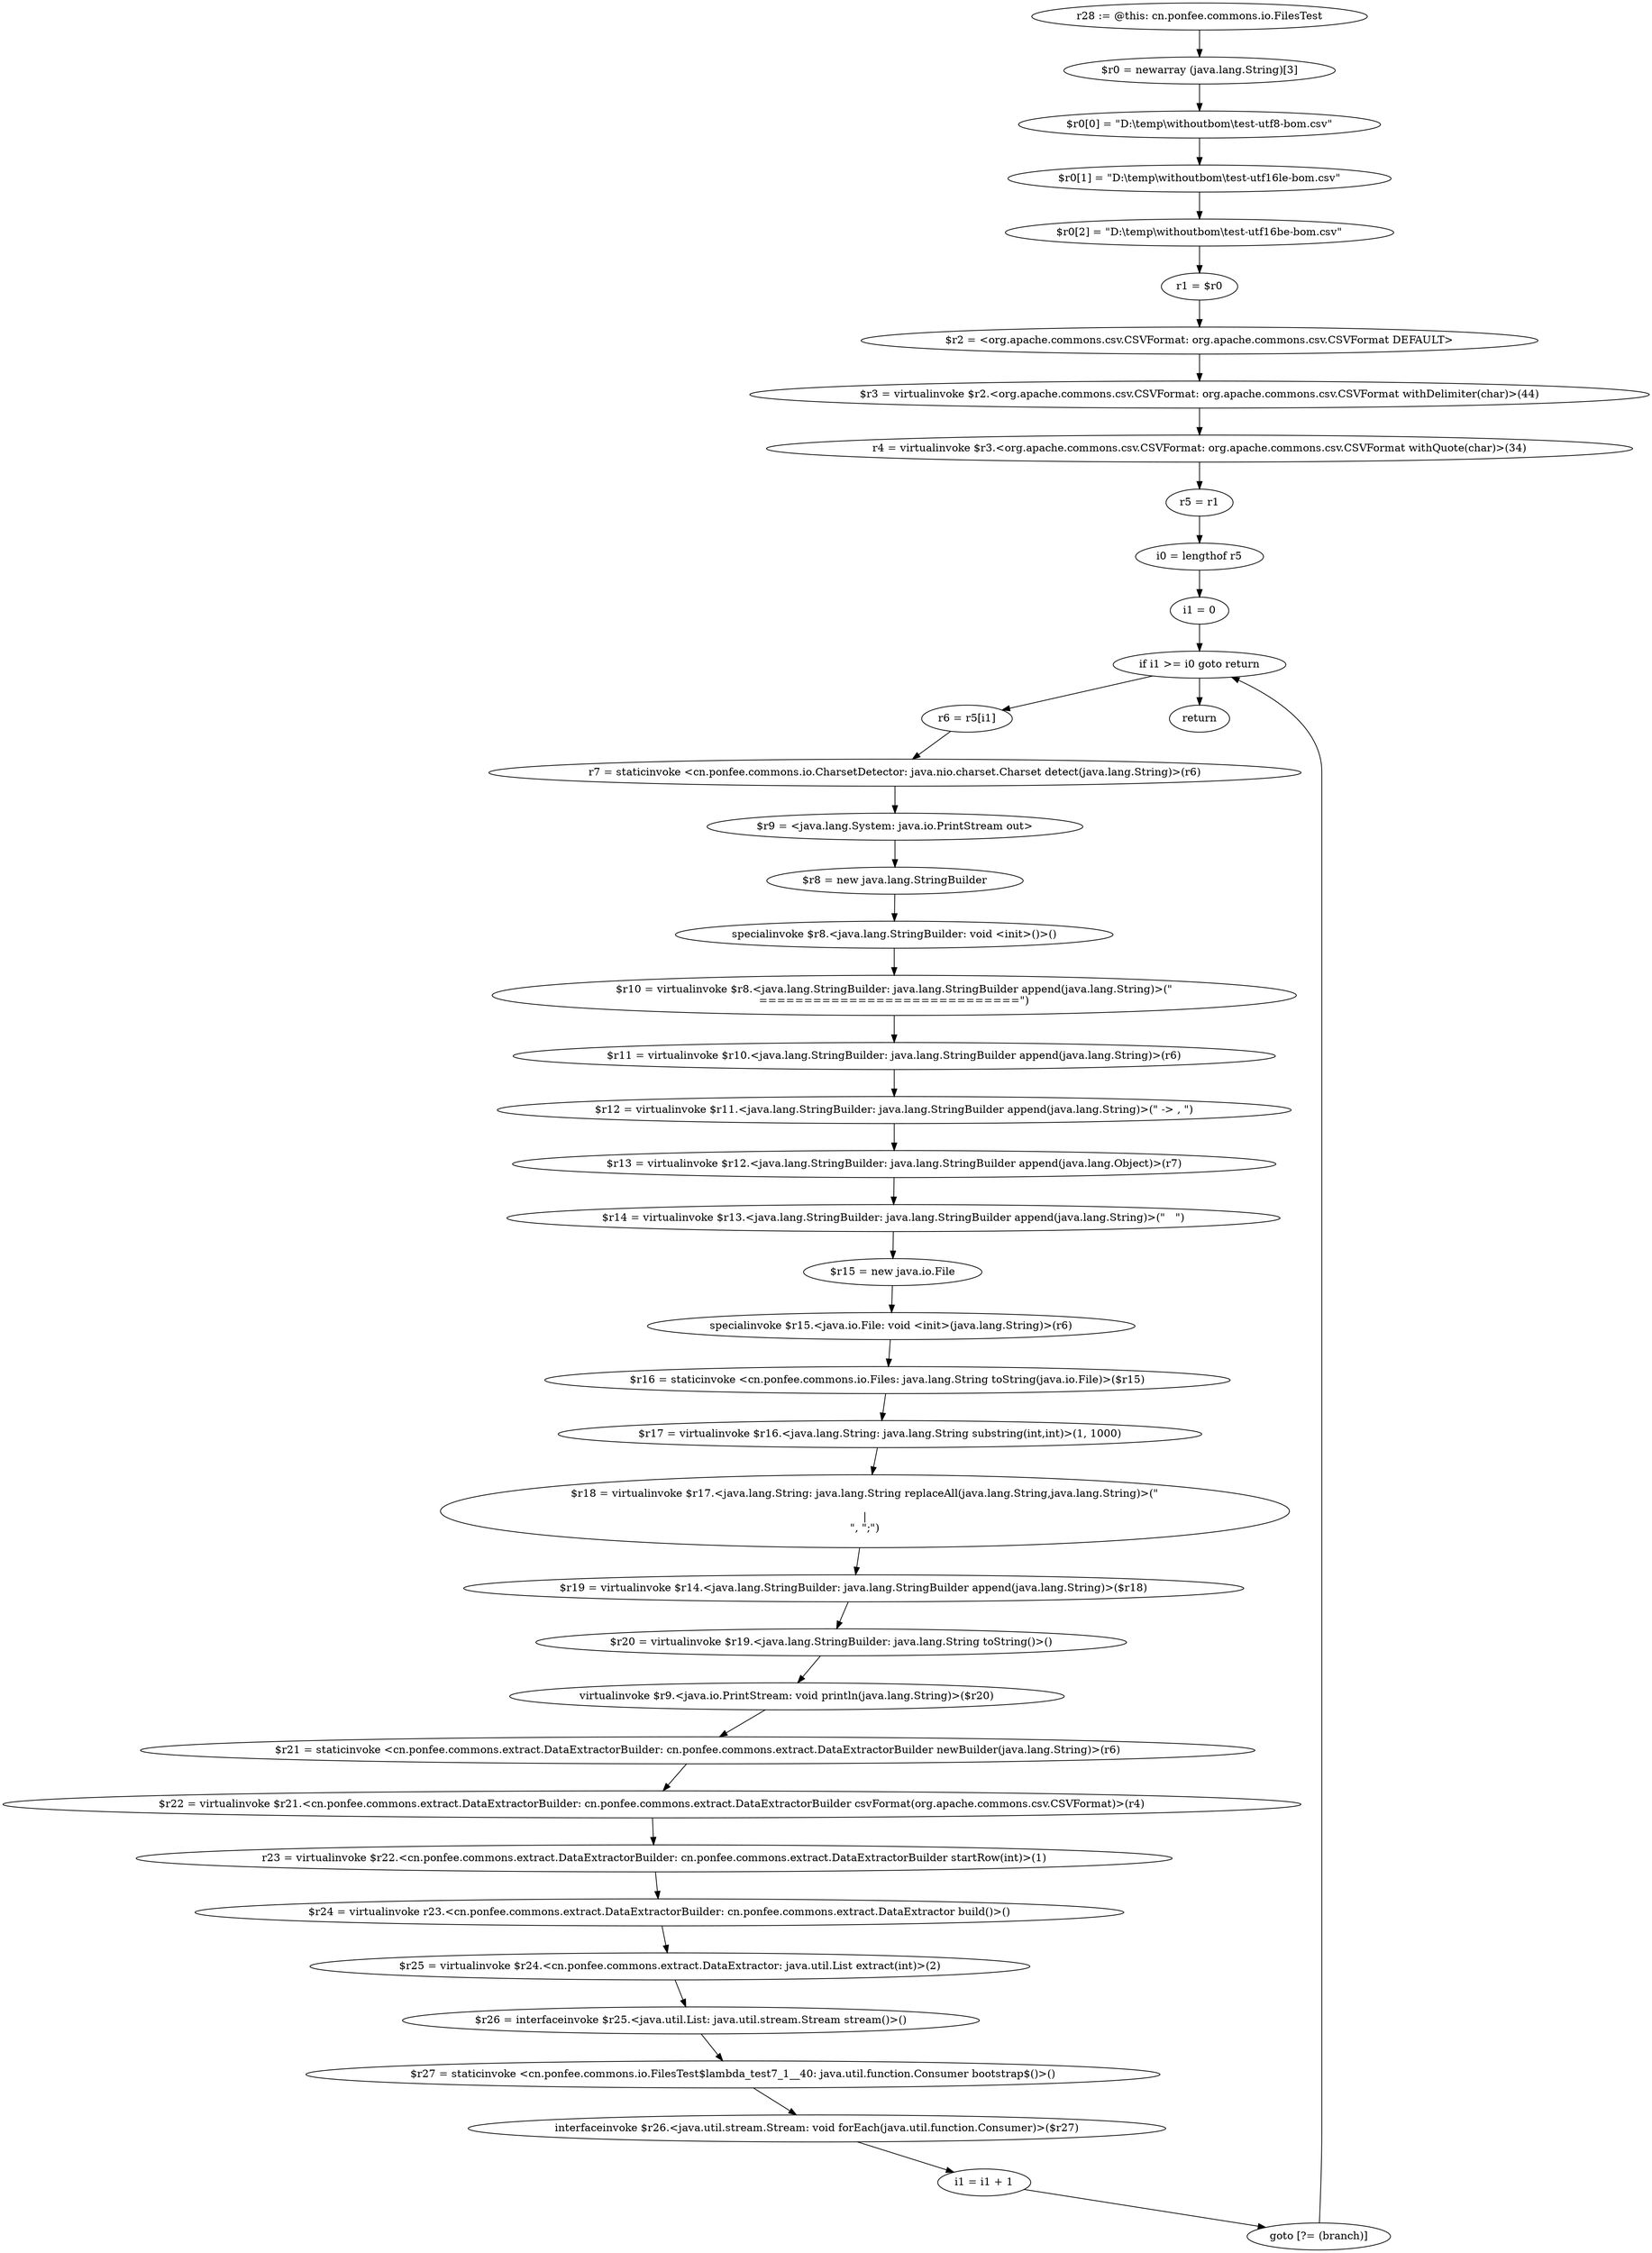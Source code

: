 digraph "unitGraph" {
    "r28 := @this: cn.ponfee.commons.io.FilesTest"
    "$r0 = newarray (java.lang.String)[3]"
    "$r0[0] = \"D:\\temp\\withoutbom\\test-utf8-bom.csv\""
    "$r0[1] = \"D:\\temp\\withoutbom\\test-utf16le-bom.csv\""
    "$r0[2] = \"D:\\temp\\withoutbom\\test-utf16be-bom.csv\""
    "r1 = $r0"
    "$r2 = <org.apache.commons.csv.CSVFormat: org.apache.commons.csv.CSVFormat DEFAULT>"
    "$r3 = virtualinvoke $r2.<org.apache.commons.csv.CSVFormat: org.apache.commons.csv.CSVFormat withDelimiter(char)>(44)"
    "r4 = virtualinvoke $r3.<org.apache.commons.csv.CSVFormat: org.apache.commons.csv.CSVFormat withQuote(char)>(34)"
    "r5 = r1"
    "i0 = lengthof r5"
    "i1 = 0"
    "if i1 >= i0 goto return"
    "r6 = r5[i1]"
    "r7 = staticinvoke <cn.ponfee.commons.io.CharsetDetector: java.nio.charset.Charset detect(java.lang.String)>(r6)"
    "$r9 = <java.lang.System: java.io.PrintStream out>"
    "$r8 = new java.lang.StringBuilder"
    "specialinvoke $r8.<java.lang.StringBuilder: void <init>()>()"
    "$r10 = virtualinvoke $r8.<java.lang.StringBuilder: java.lang.StringBuilder append(java.lang.String)>(\"\n=============================\")"
    "$r11 = virtualinvoke $r10.<java.lang.StringBuilder: java.lang.StringBuilder append(java.lang.String)>(r6)"
    "$r12 = virtualinvoke $r11.<java.lang.StringBuilder: java.lang.StringBuilder append(java.lang.String)>(\" -> , \")"
    "$r13 = virtualinvoke $r12.<java.lang.StringBuilder: java.lang.StringBuilder append(java.lang.Object)>(r7)"
    "$r14 = virtualinvoke $r13.<java.lang.StringBuilder: java.lang.StringBuilder append(java.lang.String)>(\"   \")"
    "$r15 = new java.io.File"
    "specialinvoke $r15.<java.io.File: void <init>(java.lang.String)>(r6)"
    "$r16 = staticinvoke <cn.ponfee.commons.io.Files: java.lang.String toString(java.io.File)>($r15)"
    "$r17 = virtualinvoke $r16.<java.lang.String: java.lang.String substring(int,int)>(1, 1000)"
    "$r18 = virtualinvoke $r17.<java.lang.String: java.lang.String replaceAll(java.lang.String,java.lang.String)>(\"\r\n|\n\", \";\")"
    "$r19 = virtualinvoke $r14.<java.lang.StringBuilder: java.lang.StringBuilder append(java.lang.String)>($r18)"
    "$r20 = virtualinvoke $r19.<java.lang.StringBuilder: java.lang.String toString()>()"
    "virtualinvoke $r9.<java.io.PrintStream: void println(java.lang.String)>($r20)"
    "$r21 = staticinvoke <cn.ponfee.commons.extract.DataExtractorBuilder: cn.ponfee.commons.extract.DataExtractorBuilder newBuilder(java.lang.String)>(r6)"
    "$r22 = virtualinvoke $r21.<cn.ponfee.commons.extract.DataExtractorBuilder: cn.ponfee.commons.extract.DataExtractorBuilder csvFormat(org.apache.commons.csv.CSVFormat)>(r4)"
    "r23 = virtualinvoke $r22.<cn.ponfee.commons.extract.DataExtractorBuilder: cn.ponfee.commons.extract.DataExtractorBuilder startRow(int)>(1)"
    "$r24 = virtualinvoke r23.<cn.ponfee.commons.extract.DataExtractorBuilder: cn.ponfee.commons.extract.DataExtractor build()>()"
    "$r25 = virtualinvoke $r24.<cn.ponfee.commons.extract.DataExtractor: java.util.List extract(int)>(2)"
    "$r26 = interfaceinvoke $r25.<java.util.List: java.util.stream.Stream stream()>()"
    "$r27 = staticinvoke <cn.ponfee.commons.io.FilesTest$lambda_test7_1__40: java.util.function.Consumer bootstrap$()>()"
    "interfaceinvoke $r26.<java.util.stream.Stream: void forEach(java.util.function.Consumer)>($r27)"
    "i1 = i1 + 1"
    "goto [?= (branch)]"
    "return"
    "r28 := @this: cn.ponfee.commons.io.FilesTest"->"$r0 = newarray (java.lang.String)[3]";
    "$r0 = newarray (java.lang.String)[3]"->"$r0[0] = \"D:\\temp\\withoutbom\\test-utf8-bom.csv\"";
    "$r0[0] = \"D:\\temp\\withoutbom\\test-utf8-bom.csv\""->"$r0[1] = \"D:\\temp\\withoutbom\\test-utf16le-bom.csv\"";
    "$r0[1] = \"D:\\temp\\withoutbom\\test-utf16le-bom.csv\""->"$r0[2] = \"D:\\temp\\withoutbom\\test-utf16be-bom.csv\"";
    "$r0[2] = \"D:\\temp\\withoutbom\\test-utf16be-bom.csv\""->"r1 = $r0";
    "r1 = $r0"->"$r2 = <org.apache.commons.csv.CSVFormat: org.apache.commons.csv.CSVFormat DEFAULT>";
    "$r2 = <org.apache.commons.csv.CSVFormat: org.apache.commons.csv.CSVFormat DEFAULT>"->"$r3 = virtualinvoke $r2.<org.apache.commons.csv.CSVFormat: org.apache.commons.csv.CSVFormat withDelimiter(char)>(44)";
    "$r3 = virtualinvoke $r2.<org.apache.commons.csv.CSVFormat: org.apache.commons.csv.CSVFormat withDelimiter(char)>(44)"->"r4 = virtualinvoke $r3.<org.apache.commons.csv.CSVFormat: org.apache.commons.csv.CSVFormat withQuote(char)>(34)";
    "r4 = virtualinvoke $r3.<org.apache.commons.csv.CSVFormat: org.apache.commons.csv.CSVFormat withQuote(char)>(34)"->"r5 = r1";
    "r5 = r1"->"i0 = lengthof r5";
    "i0 = lengthof r5"->"i1 = 0";
    "i1 = 0"->"if i1 >= i0 goto return";
    "if i1 >= i0 goto return"->"r6 = r5[i1]";
    "if i1 >= i0 goto return"->"return";
    "r6 = r5[i1]"->"r7 = staticinvoke <cn.ponfee.commons.io.CharsetDetector: java.nio.charset.Charset detect(java.lang.String)>(r6)";
    "r7 = staticinvoke <cn.ponfee.commons.io.CharsetDetector: java.nio.charset.Charset detect(java.lang.String)>(r6)"->"$r9 = <java.lang.System: java.io.PrintStream out>";
    "$r9 = <java.lang.System: java.io.PrintStream out>"->"$r8 = new java.lang.StringBuilder";
    "$r8 = new java.lang.StringBuilder"->"specialinvoke $r8.<java.lang.StringBuilder: void <init>()>()";
    "specialinvoke $r8.<java.lang.StringBuilder: void <init>()>()"->"$r10 = virtualinvoke $r8.<java.lang.StringBuilder: java.lang.StringBuilder append(java.lang.String)>(\"\n=============================\")";
    "$r10 = virtualinvoke $r8.<java.lang.StringBuilder: java.lang.StringBuilder append(java.lang.String)>(\"\n=============================\")"->"$r11 = virtualinvoke $r10.<java.lang.StringBuilder: java.lang.StringBuilder append(java.lang.String)>(r6)";
    "$r11 = virtualinvoke $r10.<java.lang.StringBuilder: java.lang.StringBuilder append(java.lang.String)>(r6)"->"$r12 = virtualinvoke $r11.<java.lang.StringBuilder: java.lang.StringBuilder append(java.lang.String)>(\" -> , \")";
    "$r12 = virtualinvoke $r11.<java.lang.StringBuilder: java.lang.StringBuilder append(java.lang.String)>(\" -> , \")"->"$r13 = virtualinvoke $r12.<java.lang.StringBuilder: java.lang.StringBuilder append(java.lang.Object)>(r7)";
    "$r13 = virtualinvoke $r12.<java.lang.StringBuilder: java.lang.StringBuilder append(java.lang.Object)>(r7)"->"$r14 = virtualinvoke $r13.<java.lang.StringBuilder: java.lang.StringBuilder append(java.lang.String)>(\"   \")";
    "$r14 = virtualinvoke $r13.<java.lang.StringBuilder: java.lang.StringBuilder append(java.lang.String)>(\"   \")"->"$r15 = new java.io.File";
    "$r15 = new java.io.File"->"specialinvoke $r15.<java.io.File: void <init>(java.lang.String)>(r6)";
    "specialinvoke $r15.<java.io.File: void <init>(java.lang.String)>(r6)"->"$r16 = staticinvoke <cn.ponfee.commons.io.Files: java.lang.String toString(java.io.File)>($r15)";
    "$r16 = staticinvoke <cn.ponfee.commons.io.Files: java.lang.String toString(java.io.File)>($r15)"->"$r17 = virtualinvoke $r16.<java.lang.String: java.lang.String substring(int,int)>(1, 1000)";
    "$r17 = virtualinvoke $r16.<java.lang.String: java.lang.String substring(int,int)>(1, 1000)"->"$r18 = virtualinvoke $r17.<java.lang.String: java.lang.String replaceAll(java.lang.String,java.lang.String)>(\"\r\n|\n\", \";\")";
    "$r18 = virtualinvoke $r17.<java.lang.String: java.lang.String replaceAll(java.lang.String,java.lang.String)>(\"\r\n|\n\", \";\")"->"$r19 = virtualinvoke $r14.<java.lang.StringBuilder: java.lang.StringBuilder append(java.lang.String)>($r18)";
    "$r19 = virtualinvoke $r14.<java.lang.StringBuilder: java.lang.StringBuilder append(java.lang.String)>($r18)"->"$r20 = virtualinvoke $r19.<java.lang.StringBuilder: java.lang.String toString()>()";
    "$r20 = virtualinvoke $r19.<java.lang.StringBuilder: java.lang.String toString()>()"->"virtualinvoke $r9.<java.io.PrintStream: void println(java.lang.String)>($r20)";
    "virtualinvoke $r9.<java.io.PrintStream: void println(java.lang.String)>($r20)"->"$r21 = staticinvoke <cn.ponfee.commons.extract.DataExtractorBuilder: cn.ponfee.commons.extract.DataExtractorBuilder newBuilder(java.lang.String)>(r6)";
    "$r21 = staticinvoke <cn.ponfee.commons.extract.DataExtractorBuilder: cn.ponfee.commons.extract.DataExtractorBuilder newBuilder(java.lang.String)>(r6)"->"$r22 = virtualinvoke $r21.<cn.ponfee.commons.extract.DataExtractorBuilder: cn.ponfee.commons.extract.DataExtractorBuilder csvFormat(org.apache.commons.csv.CSVFormat)>(r4)";
    "$r22 = virtualinvoke $r21.<cn.ponfee.commons.extract.DataExtractorBuilder: cn.ponfee.commons.extract.DataExtractorBuilder csvFormat(org.apache.commons.csv.CSVFormat)>(r4)"->"r23 = virtualinvoke $r22.<cn.ponfee.commons.extract.DataExtractorBuilder: cn.ponfee.commons.extract.DataExtractorBuilder startRow(int)>(1)";
    "r23 = virtualinvoke $r22.<cn.ponfee.commons.extract.DataExtractorBuilder: cn.ponfee.commons.extract.DataExtractorBuilder startRow(int)>(1)"->"$r24 = virtualinvoke r23.<cn.ponfee.commons.extract.DataExtractorBuilder: cn.ponfee.commons.extract.DataExtractor build()>()";
    "$r24 = virtualinvoke r23.<cn.ponfee.commons.extract.DataExtractorBuilder: cn.ponfee.commons.extract.DataExtractor build()>()"->"$r25 = virtualinvoke $r24.<cn.ponfee.commons.extract.DataExtractor: java.util.List extract(int)>(2)";
    "$r25 = virtualinvoke $r24.<cn.ponfee.commons.extract.DataExtractor: java.util.List extract(int)>(2)"->"$r26 = interfaceinvoke $r25.<java.util.List: java.util.stream.Stream stream()>()";
    "$r26 = interfaceinvoke $r25.<java.util.List: java.util.stream.Stream stream()>()"->"$r27 = staticinvoke <cn.ponfee.commons.io.FilesTest$lambda_test7_1__40: java.util.function.Consumer bootstrap$()>()";
    "$r27 = staticinvoke <cn.ponfee.commons.io.FilesTest$lambda_test7_1__40: java.util.function.Consumer bootstrap$()>()"->"interfaceinvoke $r26.<java.util.stream.Stream: void forEach(java.util.function.Consumer)>($r27)";
    "interfaceinvoke $r26.<java.util.stream.Stream: void forEach(java.util.function.Consumer)>($r27)"->"i1 = i1 + 1";
    "i1 = i1 + 1"->"goto [?= (branch)]";
    "goto [?= (branch)]"->"if i1 >= i0 goto return";
}
